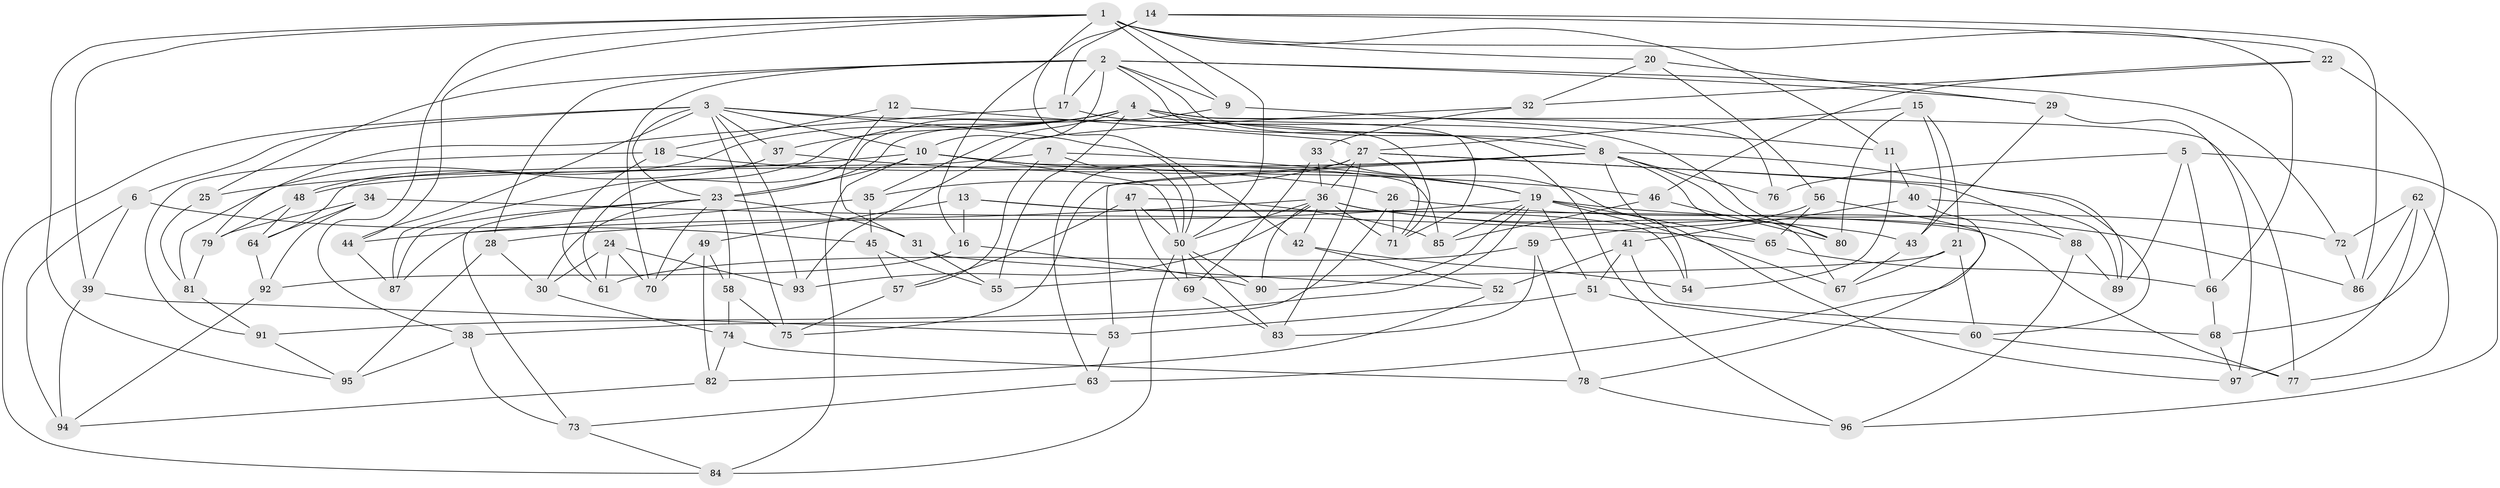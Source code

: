 // original degree distribution, {4: 1.0}
// Generated by graph-tools (version 1.1) at 2025/53/03/04/25 22:53:51]
// undirected, 97 vertices, 224 edges
graph export_dot {
  node [color=gray90,style=filled];
  1;
  2;
  3;
  4;
  5;
  6;
  7;
  8;
  9;
  10;
  11;
  12;
  13;
  14;
  15;
  16;
  17;
  18;
  19;
  20;
  21;
  22;
  23;
  24;
  25;
  26;
  27;
  28;
  29;
  30;
  31;
  32;
  33;
  34;
  35;
  36;
  37;
  38;
  39;
  40;
  41;
  42;
  43;
  44;
  45;
  46;
  47;
  48;
  49;
  50;
  51;
  52;
  53;
  54;
  55;
  56;
  57;
  58;
  59;
  60;
  61;
  62;
  63;
  64;
  65;
  66;
  67;
  68;
  69;
  70;
  71;
  72;
  73;
  74;
  75;
  76;
  77;
  78;
  79;
  80;
  81;
  82;
  83;
  84;
  85;
  86;
  87;
  88;
  89;
  90;
  91;
  92;
  93;
  94;
  95;
  96;
  97;
  1 -- 9 [weight=1.0];
  1 -- 11 [weight=1.0];
  1 -- 20 [weight=1.0];
  1 -- 38 [weight=1.0];
  1 -- 39 [weight=1.0];
  1 -- 42 [weight=1.0];
  1 -- 44 [weight=1.0];
  1 -- 50 [weight=1.0];
  1 -- 66 [weight=1.0];
  1 -- 95 [weight=1.0];
  2 -- 8 [weight=1.0];
  2 -- 9 [weight=1.0];
  2 -- 10 [weight=2.0];
  2 -- 17 [weight=1.0];
  2 -- 25 [weight=2.0];
  2 -- 28 [weight=1.0];
  2 -- 29 [weight=1.0];
  2 -- 70 [weight=1.0];
  2 -- 72 [weight=1.0];
  2 -- 96 [weight=1.0];
  3 -- 6 [weight=1.0];
  3 -- 10 [weight=2.0];
  3 -- 23 [weight=2.0];
  3 -- 37 [weight=1.0];
  3 -- 44 [weight=1.0];
  3 -- 50 [weight=1.0];
  3 -- 71 [weight=1.0];
  3 -- 75 [weight=1.0];
  3 -- 84 [weight=1.0];
  3 -- 93 [weight=1.0];
  4 -- 8 [weight=2.0];
  4 -- 35 [weight=1.0];
  4 -- 37 [weight=1.0];
  4 -- 55 [weight=1.0];
  4 -- 61 [weight=1.0];
  4 -- 71 [weight=2.0];
  4 -- 76 [weight=1.0];
  4 -- 77 [weight=1.0];
  4 -- 81 [weight=1.0];
  4 -- 87 [weight=1.0];
  5 -- 66 [weight=1.0];
  5 -- 76 [weight=1.0];
  5 -- 89 [weight=1.0];
  5 -- 96 [weight=1.0];
  6 -- 39 [weight=1.0];
  6 -- 45 [weight=1.0];
  6 -- 94 [weight=1.0];
  7 -- 19 [weight=1.0];
  7 -- 50 [weight=1.0];
  7 -- 57 [weight=1.0];
  7 -- 64 [weight=1.0];
  8 -- 48 [weight=1.0];
  8 -- 53 [weight=1.0];
  8 -- 67 [weight=1.0];
  8 -- 75 [weight=1.0];
  8 -- 76 [weight=2.0];
  8 -- 80 [weight=1.0];
  8 -- 89 [weight=1.0];
  8 -- 97 [weight=1.0];
  9 -- 11 [weight=1.0];
  9 -- 23 [weight=1.0];
  10 -- 19 [weight=1.0];
  10 -- 23 [weight=3.0];
  10 -- 25 [weight=1.0];
  10 -- 50 [weight=1.0];
  10 -- 84 [weight=1.0];
  10 -- 85 [weight=1.0];
  11 -- 40 [weight=1.0];
  11 -- 54 [weight=1.0];
  12 -- 18 [weight=1.0];
  12 -- 27 [weight=2.0];
  12 -- 31 [weight=1.0];
  13 -- 16 [weight=1.0];
  13 -- 49 [weight=1.0];
  13 -- 54 [weight=1.0];
  13 -- 77 [weight=1.0];
  14 -- 16 [weight=1.0];
  14 -- 17 [weight=1.0];
  14 -- 22 [weight=1.0];
  14 -- 86 [weight=1.0];
  15 -- 21 [weight=1.0];
  15 -- 27 [weight=1.0];
  15 -- 43 [weight=1.0];
  15 -- 80 [weight=1.0];
  16 -- 90 [weight=1.0];
  16 -- 92 [weight=1.0];
  17 -- 79 [weight=1.0];
  17 -- 80 [weight=1.0];
  18 -- 26 [weight=1.0];
  18 -- 61 [weight=1.0];
  18 -- 91 [weight=1.0];
  19 -- 28 [weight=1.0];
  19 -- 51 [weight=1.0];
  19 -- 65 [weight=1.0];
  19 -- 67 [weight=1.0];
  19 -- 72 [weight=1.0];
  19 -- 85 [weight=1.0];
  19 -- 90 [weight=1.0];
  19 -- 91 [weight=1.0];
  20 -- 29 [weight=1.0];
  20 -- 32 [weight=1.0];
  20 -- 56 [weight=1.0];
  21 -- 55 [weight=1.0];
  21 -- 60 [weight=1.0];
  21 -- 67 [weight=1.0];
  22 -- 32 [weight=1.0];
  22 -- 46 [weight=1.0];
  22 -- 68 [weight=1.0];
  23 -- 30 [weight=1.0];
  23 -- 31 [weight=1.0];
  23 -- 58 [weight=1.0];
  23 -- 70 [weight=1.0];
  23 -- 73 [weight=1.0];
  23 -- 87 [weight=1.0];
  24 -- 30 [weight=1.0];
  24 -- 61 [weight=1.0];
  24 -- 70 [weight=1.0];
  24 -- 93 [weight=1.0];
  25 -- 81 [weight=1.0];
  26 -- 38 [weight=1.0];
  26 -- 71 [weight=1.0];
  26 -- 86 [weight=1.0];
  27 -- 35 [weight=1.0];
  27 -- 36 [weight=1.0];
  27 -- 60 [weight=1.0];
  27 -- 63 [weight=1.0];
  27 -- 71 [weight=1.0];
  27 -- 83 [weight=1.0];
  27 -- 88 [weight=1.0];
  28 -- 30 [weight=1.0];
  28 -- 95 [weight=1.0];
  29 -- 43 [weight=1.0];
  29 -- 97 [weight=1.0];
  30 -- 74 [weight=1.0];
  31 -- 52 [weight=1.0];
  31 -- 55 [weight=1.0];
  32 -- 33 [weight=1.0];
  32 -- 93 [weight=1.0];
  33 -- 36 [weight=1.0];
  33 -- 54 [weight=1.0];
  33 -- 69 [weight=1.0];
  34 -- 64 [weight=1.0];
  34 -- 65 [weight=1.0];
  34 -- 79 [weight=1.0];
  34 -- 92 [weight=1.0];
  35 -- 45 [weight=1.0];
  35 -- 87 [weight=1.0];
  36 -- 42 [weight=1.0];
  36 -- 43 [weight=1.0];
  36 -- 44 [weight=1.0];
  36 -- 50 [weight=1.0];
  36 -- 71 [weight=1.0];
  36 -- 88 [weight=1.0];
  36 -- 90 [weight=1.0];
  36 -- 93 [weight=1.0];
  37 -- 46 [weight=1.0];
  37 -- 48 [weight=1.0];
  38 -- 73 [weight=1.0];
  38 -- 95 [weight=1.0];
  39 -- 53 [weight=1.0];
  39 -- 94 [weight=1.0];
  40 -- 41 [weight=1.0];
  40 -- 63 [weight=1.0];
  40 -- 89 [weight=1.0];
  41 -- 51 [weight=1.0];
  41 -- 52 [weight=1.0];
  41 -- 68 [weight=1.0];
  42 -- 52 [weight=1.0];
  42 -- 54 [weight=1.0];
  43 -- 67 [weight=1.0];
  44 -- 87 [weight=1.0];
  45 -- 55 [weight=1.0];
  45 -- 57 [weight=1.0];
  46 -- 80 [weight=1.0];
  46 -- 85 [weight=1.0];
  47 -- 50 [weight=1.0];
  47 -- 57 [weight=1.0];
  47 -- 69 [weight=1.0];
  47 -- 85 [weight=1.0];
  48 -- 64 [weight=1.0];
  48 -- 79 [weight=1.0];
  49 -- 58 [weight=1.0];
  49 -- 70 [weight=1.0];
  49 -- 82 [weight=1.0];
  50 -- 69 [weight=1.0];
  50 -- 83 [weight=1.0];
  50 -- 84 [weight=1.0];
  50 -- 90 [weight=1.0];
  51 -- 53 [weight=1.0];
  51 -- 60 [weight=1.0];
  52 -- 82 [weight=1.0];
  53 -- 63 [weight=1.0];
  56 -- 59 [weight=1.0];
  56 -- 65 [weight=1.0];
  56 -- 78 [weight=1.0];
  57 -- 75 [weight=1.0];
  58 -- 74 [weight=1.0];
  58 -- 75 [weight=1.0];
  59 -- 61 [weight=1.0];
  59 -- 78 [weight=1.0];
  59 -- 83 [weight=1.0];
  60 -- 77 [weight=1.0];
  62 -- 72 [weight=1.0];
  62 -- 77 [weight=1.0];
  62 -- 86 [weight=1.0];
  62 -- 97 [weight=1.0];
  63 -- 73 [weight=1.0];
  64 -- 92 [weight=1.0];
  65 -- 66 [weight=1.0];
  66 -- 68 [weight=1.0];
  68 -- 97 [weight=1.0];
  69 -- 83 [weight=1.0];
  72 -- 86 [weight=1.0];
  73 -- 84 [weight=1.0];
  74 -- 78 [weight=1.0];
  74 -- 82 [weight=1.0];
  78 -- 96 [weight=1.0];
  79 -- 81 [weight=1.0];
  81 -- 91 [weight=1.0];
  82 -- 94 [weight=1.0];
  88 -- 89 [weight=1.0];
  88 -- 96 [weight=1.0];
  91 -- 95 [weight=1.0];
  92 -- 94 [weight=1.0];
}
